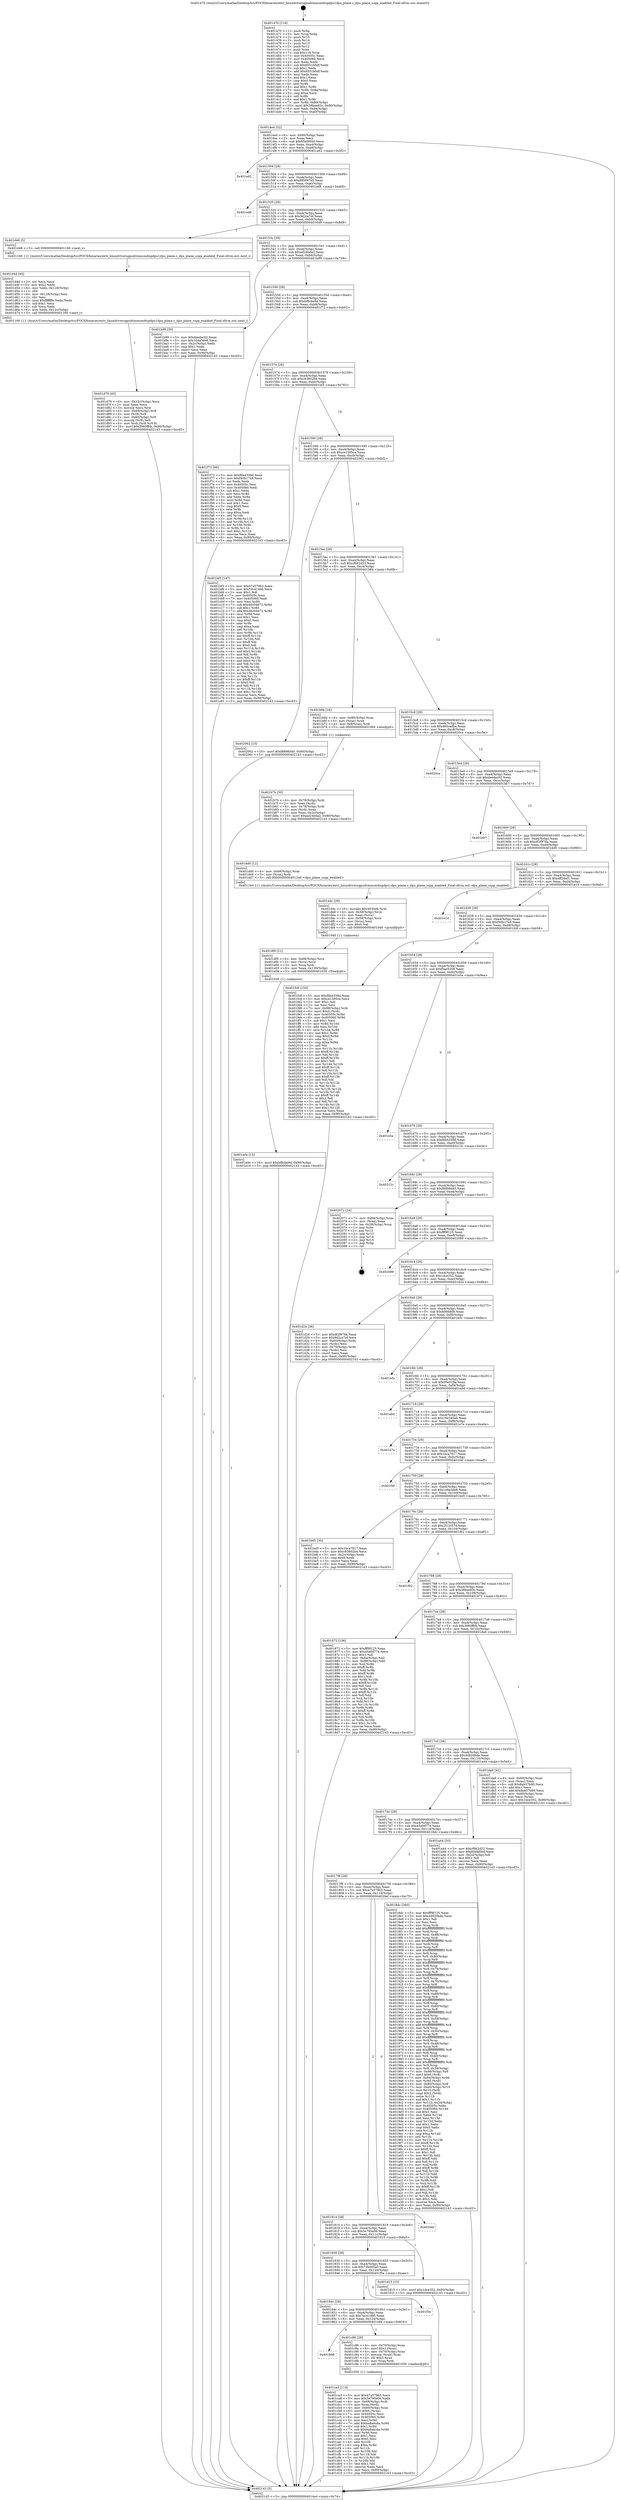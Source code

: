 digraph "0x401470" {
  label = "0x401470 (/mnt/c/Users/mathe/Desktop/tcc/POCII/binaries/extr_linuxdriversgpudrmmsmdispdpu1dpu_plane.c_dpu_plane_sspp_enabled_Final-ollvm.out::main(0))"
  labelloc = "t"
  node[shape=record]

  Entry [label="",width=0.3,height=0.3,shape=circle,fillcolor=black,style=filled]
  "0x4014e4" [label="{
     0x4014e4 [32]\l
     | [instrs]\l
     &nbsp;&nbsp;0x4014e4 \<+6\>: mov -0x90(%rbp),%eax\l
     &nbsp;&nbsp;0x4014ea \<+2\>: mov %eax,%ecx\l
     &nbsp;&nbsp;0x4014ec \<+6\>: sub $0x85efd00d,%ecx\l
     &nbsp;&nbsp;0x4014f2 \<+6\>: mov %eax,-0xa4(%rbp)\l
     &nbsp;&nbsp;0x4014f8 \<+6\>: mov %ecx,-0xa8(%rbp)\l
     &nbsp;&nbsp;0x4014fe \<+6\>: je 0000000000401a62 \<main+0x5f2\>\l
  }"]
  "0x401a62" [label="{
     0x401a62\l
  }", style=dashed]
  "0x401504" [label="{
     0x401504 [28]\l
     | [instrs]\l
     &nbsp;&nbsp;0x401504 \<+5\>: jmp 0000000000401509 \<main+0x99\>\l
     &nbsp;&nbsp;0x401509 \<+6\>: mov -0xa4(%rbp),%eax\l
     &nbsp;&nbsp;0x40150f \<+5\>: sub $0x895897e5,%eax\l
     &nbsp;&nbsp;0x401514 \<+6\>: mov %eax,-0xac(%rbp)\l
     &nbsp;&nbsp;0x40151a \<+6\>: je 0000000000401ed8 \<main+0xa68\>\l
  }"]
  Exit [label="",width=0.3,height=0.3,shape=circle,fillcolor=black,style=filled,peripheries=2]
  "0x401ed8" [label="{
     0x401ed8\l
  }", style=dashed]
  "0x401520" [label="{
     0x401520 [28]\l
     | [instrs]\l
     &nbsp;&nbsp;0x401520 \<+5\>: jmp 0000000000401525 \<main+0xb5\>\l
     &nbsp;&nbsp;0x401525 \<+6\>: mov -0xa4(%rbp),%eax\l
     &nbsp;&nbsp;0x40152b \<+5\>: sub $0x9d2ce7ef,%eax\l
     &nbsp;&nbsp;0x401530 \<+6\>: mov %eax,-0xb0(%rbp)\l
     &nbsp;&nbsp;0x401536 \<+6\>: je 0000000000401d48 \<main+0x8d8\>\l
  }"]
  "0x401e0e" [label="{
     0x401e0e [15]\l
     | [instrs]\l
     &nbsp;&nbsp;0x401e0e \<+10\>: movl $0xbf8cbe9d,-0x90(%rbp)\l
     &nbsp;&nbsp;0x401e18 \<+5\>: jmp 0000000000402143 \<main+0xcd3\>\l
  }"]
  "0x401d48" [label="{
     0x401d48 [5]\l
     | [instrs]\l
     &nbsp;&nbsp;0x401d48 \<+5\>: call 0000000000401160 \<next_i\>\l
     | [calls]\l
     &nbsp;&nbsp;0x401160 \{1\} (/mnt/c/Users/mathe/Desktop/tcc/POCII/binaries/extr_linuxdriversgpudrmmsmdispdpu1dpu_plane.c_dpu_plane_sspp_enabled_Final-ollvm.out::next_i)\l
  }"]
  "0x40153c" [label="{
     0x40153c [28]\l
     | [instrs]\l
     &nbsp;&nbsp;0x40153c \<+5\>: jmp 0000000000401541 \<main+0xd1\>\l
     &nbsp;&nbsp;0x401541 \<+6\>: mov -0xa4(%rbp),%eax\l
     &nbsp;&nbsp;0x401547 \<+5\>: sub $0xad24bda2,%eax\l
     &nbsp;&nbsp;0x40154c \<+6\>: mov %eax,-0xb4(%rbp)\l
     &nbsp;&nbsp;0x401552 \<+6\>: je 0000000000401b99 \<main+0x729\>\l
  }"]
  "0x401df9" [label="{
     0x401df9 [21]\l
     | [instrs]\l
     &nbsp;&nbsp;0x401df9 \<+4\>: mov -0x68(%rbp),%rcx\l
     &nbsp;&nbsp;0x401dfd \<+3\>: mov (%rcx),%rcx\l
     &nbsp;&nbsp;0x401e00 \<+3\>: mov %rcx,%rdi\l
     &nbsp;&nbsp;0x401e03 \<+6\>: mov %eax,-0x130(%rbp)\l
     &nbsp;&nbsp;0x401e09 \<+5\>: call 0000000000401030 \<free@plt\>\l
     | [calls]\l
     &nbsp;&nbsp;0x401030 \{1\} (unknown)\l
  }"]
  "0x401b99" [label="{
     0x401b99 [30]\l
     | [instrs]\l
     &nbsp;&nbsp;0x401b99 \<+5\>: mov $0xdeedac02,%eax\l
     &nbsp;&nbsp;0x401b9e \<+5\>: mov $0x1d4a3de8,%ecx\l
     &nbsp;&nbsp;0x401ba3 \<+3\>: mov -0x2c(%rbp),%edx\l
     &nbsp;&nbsp;0x401ba6 \<+3\>: cmp $0x1,%edx\l
     &nbsp;&nbsp;0x401ba9 \<+3\>: cmovl %ecx,%eax\l
     &nbsp;&nbsp;0x401bac \<+6\>: mov %eax,-0x90(%rbp)\l
     &nbsp;&nbsp;0x401bb2 \<+5\>: jmp 0000000000402143 \<main+0xcd3\>\l
  }"]
  "0x401558" [label="{
     0x401558 [28]\l
     | [instrs]\l
     &nbsp;&nbsp;0x401558 \<+5\>: jmp 000000000040155d \<main+0xed\>\l
     &nbsp;&nbsp;0x40155d \<+6\>: mov -0xa4(%rbp),%eax\l
     &nbsp;&nbsp;0x401563 \<+5\>: sub $0xbf8cbe9d,%eax\l
     &nbsp;&nbsp;0x401568 \<+6\>: mov %eax,-0xb8(%rbp)\l
     &nbsp;&nbsp;0x40156e \<+6\>: je 0000000000401f72 \<main+0xb02\>\l
  }"]
  "0x401ddc" [label="{
     0x401ddc [29]\l
     | [instrs]\l
     &nbsp;&nbsp;0x401ddc \<+10\>: movabs $0x4030d6,%rdi\l
     &nbsp;&nbsp;0x401de6 \<+4\>: mov -0x58(%rbp),%rcx\l
     &nbsp;&nbsp;0x401dea \<+2\>: mov %eax,(%rcx)\l
     &nbsp;&nbsp;0x401dec \<+4\>: mov -0x58(%rbp),%rcx\l
     &nbsp;&nbsp;0x401df0 \<+2\>: mov (%rcx),%esi\l
     &nbsp;&nbsp;0x401df2 \<+2\>: mov $0x0,%al\l
     &nbsp;&nbsp;0x401df4 \<+5\>: call 0000000000401040 \<printf@plt\>\l
     | [calls]\l
     &nbsp;&nbsp;0x401040 \{1\} (unknown)\l
  }"]
  "0x401f72" [label="{
     0x401f72 [86]\l
     | [instrs]\l
     &nbsp;&nbsp;0x401f72 \<+5\>: mov $0xf6b4339d,%eax\l
     &nbsp;&nbsp;0x401f77 \<+5\>: mov $0xf40b17a9,%ecx\l
     &nbsp;&nbsp;0x401f7c \<+2\>: xor %edx,%edx\l
     &nbsp;&nbsp;0x401f7e \<+7\>: mov 0x40505c,%esi\l
     &nbsp;&nbsp;0x401f85 \<+7\>: mov 0x405060,%edi\l
     &nbsp;&nbsp;0x401f8c \<+3\>: sub $0x1,%edx\l
     &nbsp;&nbsp;0x401f8f \<+3\>: mov %esi,%r8d\l
     &nbsp;&nbsp;0x401f92 \<+3\>: add %edx,%r8d\l
     &nbsp;&nbsp;0x401f95 \<+4\>: imul %r8d,%esi\l
     &nbsp;&nbsp;0x401f99 \<+3\>: and $0x1,%esi\l
     &nbsp;&nbsp;0x401f9c \<+3\>: cmp $0x0,%esi\l
     &nbsp;&nbsp;0x401f9f \<+4\>: sete %r9b\l
     &nbsp;&nbsp;0x401fa3 \<+3\>: cmp $0xa,%edi\l
     &nbsp;&nbsp;0x401fa6 \<+4\>: setl %r10b\l
     &nbsp;&nbsp;0x401faa \<+3\>: mov %r9b,%r11b\l
     &nbsp;&nbsp;0x401fad \<+3\>: and %r10b,%r11b\l
     &nbsp;&nbsp;0x401fb0 \<+3\>: xor %r10b,%r9b\l
     &nbsp;&nbsp;0x401fb3 \<+3\>: or %r9b,%r11b\l
     &nbsp;&nbsp;0x401fb6 \<+4\>: test $0x1,%r11b\l
     &nbsp;&nbsp;0x401fba \<+3\>: cmovne %ecx,%eax\l
     &nbsp;&nbsp;0x401fbd \<+6\>: mov %eax,-0x90(%rbp)\l
     &nbsp;&nbsp;0x401fc3 \<+5\>: jmp 0000000000402143 \<main+0xcd3\>\l
  }"]
  "0x401574" [label="{
     0x401574 [28]\l
     | [instrs]\l
     &nbsp;&nbsp;0x401574 \<+5\>: jmp 0000000000401579 \<main+0x109\>\l
     &nbsp;&nbsp;0x401579 \<+6\>: mov -0xa4(%rbp),%eax\l
     &nbsp;&nbsp;0x40157f \<+5\>: sub $0xc93802b4,%eax\l
     &nbsp;&nbsp;0x401584 \<+6\>: mov %eax,-0xbc(%rbp)\l
     &nbsp;&nbsp;0x40158a \<+6\>: je 0000000000401bf3 \<main+0x783\>\l
  }"]
  "0x401d79" [label="{
     0x401d79 [45]\l
     | [instrs]\l
     &nbsp;&nbsp;0x401d79 \<+6\>: mov -0x12c(%rbp),%ecx\l
     &nbsp;&nbsp;0x401d7f \<+3\>: imul %eax,%ecx\l
     &nbsp;&nbsp;0x401d82 \<+3\>: movslq %ecx,%rdi\l
     &nbsp;&nbsp;0x401d85 \<+4\>: mov -0x68(%rbp),%r8\l
     &nbsp;&nbsp;0x401d89 \<+3\>: mov (%r8),%r8\l
     &nbsp;&nbsp;0x401d8c \<+4\>: mov -0x60(%rbp),%r9\l
     &nbsp;&nbsp;0x401d90 \<+3\>: movslq (%r9),%r9\l
     &nbsp;&nbsp;0x401d93 \<+4\>: mov %rdi,(%r8,%r9,8)\l
     &nbsp;&nbsp;0x401d97 \<+10\>: movl $0x3960ffcb,-0x90(%rbp)\l
     &nbsp;&nbsp;0x401da1 \<+5\>: jmp 0000000000402143 \<main+0xcd3\>\l
  }"]
  "0x401bf3" [label="{
     0x401bf3 [147]\l
     | [instrs]\l
     &nbsp;&nbsp;0x401bf3 \<+5\>: mov $0x47a57963,%eax\l
     &nbsp;&nbsp;0x401bf8 \<+5\>: mov $0x7dc414b0,%ecx\l
     &nbsp;&nbsp;0x401bfd \<+2\>: mov $0x1,%dl\l
     &nbsp;&nbsp;0x401bff \<+7\>: mov 0x40505c,%esi\l
     &nbsp;&nbsp;0x401c06 \<+7\>: mov 0x405060,%edi\l
     &nbsp;&nbsp;0x401c0d \<+3\>: mov %esi,%r8d\l
     &nbsp;&nbsp;0x401c10 \<+7\>: sub $0x46c04672,%r8d\l
     &nbsp;&nbsp;0x401c17 \<+4\>: sub $0x1,%r8d\l
     &nbsp;&nbsp;0x401c1b \<+7\>: add $0x46c04672,%r8d\l
     &nbsp;&nbsp;0x401c22 \<+4\>: imul %r8d,%esi\l
     &nbsp;&nbsp;0x401c26 \<+3\>: and $0x1,%esi\l
     &nbsp;&nbsp;0x401c29 \<+3\>: cmp $0x0,%esi\l
     &nbsp;&nbsp;0x401c2c \<+4\>: sete %r9b\l
     &nbsp;&nbsp;0x401c30 \<+3\>: cmp $0xa,%edi\l
     &nbsp;&nbsp;0x401c33 \<+4\>: setl %r10b\l
     &nbsp;&nbsp;0x401c37 \<+3\>: mov %r9b,%r11b\l
     &nbsp;&nbsp;0x401c3a \<+4\>: xor $0xff,%r11b\l
     &nbsp;&nbsp;0x401c3e \<+3\>: mov %r10b,%bl\l
     &nbsp;&nbsp;0x401c41 \<+3\>: xor $0xff,%bl\l
     &nbsp;&nbsp;0x401c44 \<+3\>: xor $0x0,%dl\l
     &nbsp;&nbsp;0x401c47 \<+3\>: mov %r11b,%r14b\l
     &nbsp;&nbsp;0x401c4a \<+4\>: and $0x0,%r14b\l
     &nbsp;&nbsp;0x401c4e \<+3\>: and %dl,%r9b\l
     &nbsp;&nbsp;0x401c51 \<+3\>: mov %bl,%r15b\l
     &nbsp;&nbsp;0x401c54 \<+4\>: and $0x0,%r15b\l
     &nbsp;&nbsp;0x401c58 \<+3\>: and %dl,%r10b\l
     &nbsp;&nbsp;0x401c5b \<+3\>: or %r9b,%r14b\l
     &nbsp;&nbsp;0x401c5e \<+3\>: or %r10b,%r15b\l
     &nbsp;&nbsp;0x401c61 \<+3\>: xor %r15b,%r14b\l
     &nbsp;&nbsp;0x401c64 \<+3\>: or %bl,%r11b\l
     &nbsp;&nbsp;0x401c67 \<+4\>: xor $0xff,%r11b\l
     &nbsp;&nbsp;0x401c6b \<+3\>: or $0x0,%dl\l
     &nbsp;&nbsp;0x401c6e \<+3\>: and %dl,%r11b\l
     &nbsp;&nbsp;0x401c71 \<+3\>: or %r11b,%r14b\l
     &nbsp;&nbsp;0x401c74 \<+4\>: test $0x1,%r14b\l
     &nbsp;&nbsp;0x401c78 \<+3\>: cmovne %ecx,%eax\l
     &nbsp;&nbsp;0x401c7b \<+6\>: mov %eax,-0x90(%rbp)\l
     &nbsp;&nbsp;0x401c81 \<+5\>: jmp 0000000000402143 \<main+0xcd3\>\l
  }"]
  "0x401590" [label="{
     0x401590 [28]\l
     | [instrs]\l
     &nbsp;&nbsp;0x401590 \<+5\>: jmp 0000000000401595 \<main+0x125\>\l
     &nbsp;&nbsp;0x401595 \<+6\>: mov -0xa4(%rbp),%eax\l
     &nbsp;&nbsp;0x40159b \<+5\>: sub $0xce1595ce,%eax\l
     &nbsp;&nbsp;0x4015a0 \<+6\>: mov %eax,-0xc0(%rbp)\l
     &nbsp;&nbsp;0x4015a6 \<+6\>: je 0000000000402062 \<main+0xbf2\>\l
  }"]
  "0x401d4d" [label="{
     0x401d4d [44]\l
     | [instrs]\l
     &nbsp;&nbsp;0x401d4d \<+2\>: xor %ecx,%ecx\l
     &nbsp;&nbsp;0x401d4f \<+5\>: mov $0x2,%edx\l
     &nbsp;&nbsp;0x401d54 \<+6\>: mov %edx,-0x128(%rbp)\l
     &nbsp;&nbsp;0x401d5a \<+1\>: cltd\l
     &nbsp;&nbsp;0x401d5b \<+6\>: mov -0x128(%rbp),%esi\l
     &nbsp;&nbsp;0x401d61 \<+2\>: idiv %esi\l
     &nbsp;&nbsp;0x401d63 \<+6\>: imul $0xfffffffe,%edx,%edx\l
     &nbsp;&nbsp;0x401d69 \<+3\>: sub $0x1,%ecx\l
     &nbsp;&nbsp;0x401d6c \<+2\>: sub %ecx,%edx\l
     &nbsp;&nbsp;0x401d6e \<+6\>: mov %edx,-0x12c(%rbp)\l
     &nbsp;&nbsp;0x401d74 \<+5\>: call 0000000000401160 \<next_i\>\l
     | [calls]\l
     &nbsp;&nbsp;0x401160 \{1\} (/mnt/c/Users/mathe/Desktop/tcc/POCII/binaries/extr_linuxdriversgpudrmmsmdispdpu1dpu_plane.c_dpu_plane_sspp_enabled_Final-ollvm.out::next_i)\l
  }"]
  "0x402062" [label="{
     0x402062 [15]\l
     | [instrs]\l
     &nbsp;&nbsp;0x402062 \<+10\>: movl $0xf8898d40,-0x90(%rbp)\l
     &nbsp;&nbsp;0x40206c \<+5\>: jmp 0000000000402143 \<main+0xcd3\>\l
  }"]
  "0x4015ac" [label="{
     0x4015ac [28]\l
     | [instrs]\l
     &nbsp;&nbsp;0x4015ac \<+5\>: jmp 00000000004015b1 \<main+0x141\>\l
     &nbsp;&nbsp;0x4015b1 \<+6\>: mov -0xa4(%rbp),%eax\l
     &nbsp;&nbsp;0x4015b7 \<+5\>: sub $0xcf662d22,%eax\l
     &nbsp;&nbsp;0x4015bc \<+6\>: mov %eax,-0xc4(%rbp)\l
     &nbsp;&nbsp;0x4015c2 \<+6\>: je 0000000000401b6b \<main+0x6fb\>\l
  }"]
  "0x401ca3" [label="{
     0x401ca3 [114]\l
     | [instrs]\l
     &nbsp;&nbsp;0x401ca3 \<+5\>: mov $0x47a57963,%ecx\l
     &nbsp;&nbsp;0x401ca8 \<+5\>: mov $0x5e795e06,%edx\l
     &nbsp;&nbsp;0x401cad \<+4\>: mov -0x68(%rbp),%rdi\l
     &nbsp;&nbsp;0x401cb1 \<+3\>: mov %rax,(%rdi)\l
     &nbsp;&nbsp;0x401cb4 \<+4\>: mov -0x60(%rbp),%rax\l
     &nbsp;&nbsp;0x401cb8 \<+6\>: movl $0x0,(%rax)\l
     &nbsp;&nbsp;0x401cbe \<+7\>: mov 0x40505c,%esi\l
     &nbsp;&nbsp;0x401cc5 \<+8\>: mov 0x405060,%r8d\l
     &nbsp;&nbsp;0x401ccd \<+3\>: mov %esi,%r9d\l
     &nbsp;&nbsp;0x401cd0 \<+7\>: add $0xba8a6cda,%r9d\l
     &nbsp;&nbsp;0x401cd7 \<+4\>: sub $0x1,%r9d\l
     &nbsp;&nbsp;0x401cdb \<+7\>: sub $0xba8a6cda,%r9d\l
     &nbsp;&nbsp;0x401ce2 \<+4\>: imul %r9d,%esi\l
     &nbsp;&nbsp;0x401ce6 \<+3\>: and $0x1,%esi\l
     &nbsp;&nbsp;0x401ce9 \<+3\>: cmp $0x0,%esi\l
     &nbsp;&nbsp;0x401cec \<+4\>: sete %r10b\l
     &nbsp;&nbsp;0x401cf0 \<+4\>: cmp $0xa,%r8d\l
     &nbsp;&nbsp;0x401cf4 \<+4\>: setl %r11b\l
     &nbsp;&nbsp;0x401cf8 \<+3\>: mov %r10b,%bl\l
     &nbsp;&nbsp;0x401cfb \<+3\>: and %r11b,%bl\l
     &nbsp;&nbsp;0x401cfe \<+3\>: xor %r11b,%r10b\l
     &nbsp;&nbsp;0x401d01 \<+3\>: or %r10b,%bl\l
     &nbsp;&nbsp;0x401d04 \<+3\>: test $0x1,%bl\l
     &nbsp;&nbsp;0x401d07 \<+3\>: cmovne %edx,%ecx\l
     &nbsp;&nbsp;0x401d0a \<+6\>: mov %ecx,-0x90(%rbp)\l
     &nbsp;&nbsp;0x401d10 \<+5\>: jmp 0000000000402143 \<main+0xcd3\>\l
  }"]
  "0x401b6b" [label="{
     0x401b6b [16]\l
     | [instrs]\l
     &nbsp;&nbsp;0x401b6b \<+4\>: mov -0x80(%rbp),%rax\l
     &nbsp;&nbsp;0x401b6f \<+3\>: mov (%rax),%rax\l
     &nbsp;&nbsp;0x401b72 \<+4\>: mov 0x8(%rax),%rdi\l
     &nbsp;&nbsp;0x401b76 \<+5\>: call 0000000000401060 \<atoi@plt\>\l
     | [calls]\l
     &nbsp;&nbsp;0x401060 \{1\} (unknown)\l
  }"]
  "0x4015c8" [label="{
     0x4015c8 [28]\l
     | [instrs]\l
     &nbsp;&nbsp;0x4015c8 \<+5\>: jmp 00000000004015cd \<main+0x15d\>\l
     &nbsp;&nbsp;0x4015cd \<+6\>: mov -0xa4(%rbp),%eax\l
     &nbsp;&nbsp;0x4015d3 \<+5\>: sub $0xd60cadbe,%eax\l
     &nbsp;&nbsp;0x4015d8 \<+6\>: mov %eax,-0xc8(%rbp)\l
     &nbsp;&nbsp;0x4015de \<+6\>: je 00000000004020ce \<main+0xc5e\>\l
  }"]
  "0x401868" [label="{
     0x401868\l
  }", style=dashed]
  "0x4020ce" [label="{
     0x4020ce\l
  }", style=dashed]
  "0x4015e4" [label="{
     0x4015e4 [28]\l
     | [instrs]\l
     &nbsp;&nbsp;0x4015e4 \<+5\>: jmp 00000000004015e9 \<main+0x179\>\l
     &nbsp;&nbsp;0x4015e9 \<+6\>: mov -0xa4(%rbp),%eax\l
     &nbsp;&nbsp;0x4015ef \<+5\>: sub $0xdeedac02,%eax\l
     &nbsp;&nbsp;0x4015f4 \<+6\>: mov %eax,-0xcc(%rbp)\l
     &nbsp;&nbsp;0x4015fa \<+6\>: je 0000000000401bb7 \<main+0x747\>\l
  }"]
  "0x401c86" [label="{
     0x401c86 [29]\l
     | [instrs]\l
     &nbsp;&nbsp;0x401c86 \<+4\>: mov -0x70(%rbp),%rax\l
     &nbsp;&nbsp;0x401c8a \<+6\>: movl $0x1,(%rax)\l
     &nbsp;&nbsp;0x401c90 \<+4\>: mov -0x70(%rbp),%rax\l
     &nbsp;&nbsp;0x401c94 \<+3\>: movslq (%rax),%rax\l
     &nbsp;&nbsp;0x401c97 \<+4\>: shl $0x3,%rax\l
     &nbsp;&nbsp;0x401c9b \<+3\>: mov %rax,%rdi\l
     &nbsp;&nbsp;0x401c9e \<+5\>: call 0000000000401050 \<malloc@plt\>\l
     | [calls]\l
     &nbsp;&nbsp;0x401050 \{1\} (unknown)\l
  }"]
  "0x401bb7" [label="{
     0x401bb7\l
  }", style=dashed]
  "0x401600" [label="{
     0x401600 [28]\l
     | [instrs]\l
     &nbsp;&nbsp;0x401600 \<+5\>: jmp 0000000000401605 \<main+0x195\>\l
     &nbsp;&nbsp;0x401605 \<+6\>: mov -0xa4(%rbp),%eax\l
     &nbsp;&nbsp;0x40160b \<+5\>: sub $0xdf2f978a,%eax\l
     &nbsp;&nbsp;0x401610 \<+6\>: mov %eax,-0xd0(%rbp)\l
     &nbsp;&nbsp;0x401616 \<+6\>: je 0000000000401dd0 \<main+0x960\>\l
  }"]
  "0x40184c" [label="{
     0x40184c [28]\l
     | [instrs]\l
     &nbsp;&nbsp;0x40184c \<+5\>: jmp 0000000000401851 \<main+0x3e1\>\l
     &nbsp;&nbsp;0x401851 \<+6\>: mov -0xa4(%rbp),%eax\l
     &nbsp;&nbsp;0x401857 \<+5\>: sub $0x7dc414b0,%eax\l
     &nbsp;&nbsp;0x40185c \<+6\>: mov %eax,-0x124(%rbp)\l
     &nbsp;&nbsp;0x401862 \<+6\>: je 0000000000401c86 \<main+0x816\>\l
  }"]
  "0x401dd0" [label="{
     0x401dd0 [12]\l
     | [instrs]\l
     &nbsp;&nbsp;0x401dd0 \<+4\>: mov -0x68(%rbp),%rax\l
     &nbsp;&nbsp;0x401dd4 \<+3\>: mov (%rax),%rdi\l
     &nbsp;&nbsp;0x401dd7 \<+5\>: call 0000000000401240 \<dpu_plane_sspp_enabled\>\l
     | [calls]\l
     &nbsp;&nbsp;0x401240 \{1\} (/mnt/c/Users/mathe/Desktop/tcc/POCII/binaries/extr_linuxdriversgpudrmmsmdispdpu1dpu_plane.c_dpu_plane_sspp_enabled_Final-ollvm.out::dpu_plane_sspp_enabled)\l
  }"]
  "0x40161c" [label="{
     0x40161c [28]\l
     | [instrs]\l
     &nbsp;&nbsp;0x40161c \<+5\>: jmp 0000000000401621 \<main+0x1b1\>\l
     &nbsp;&nbsp;0x401621 \<+6\>: mov -0xa4(%rbp),%eax\l
     &nbsp;&nbsp;0x401627 \<+5\>: sub $0xdff2def1,%eax\l
     &nbsp;&nbsp;0x40162c \<+6\>: mov %eax,-0xd4(%rbp)\l
     &nbsp;&nbsp;0x401632 \<+6\>: je 0000000000401e1d \<main+0x9ad\>\l
  }"]
  "0x401f5e" [label="{
     0x401f5e\l
  }", style=dashed]
  "0x401e1d" [label="{
     0x401e1d\l
  }", style=dashed]
  "0x401638" [label="{
     0x401638 [28]\l
     | [instrs]\l
     &nbsp;&nbsp;0x401638 \<+5\>: jmp 000000000040163d \<main+0x1cd\>\l
     &nbsp;&nbsp;0x40163d \<+6\>: mov -0xa4(%rbp),%eax\l
     &nbsp;&nbsp;0x401643 \<+5\>: sub $0xf40b17a9,%eax\l
     &nbsp;&nbsp;0x401648 \<+6\>: mov %eax,-0xd8(%rbp)\l
     &nbsp;&nbsp;0x40164e \<+6\>: je 0000000000401fc8 \<main+0xb58\>\l
  }"]
  "0x401830" [label="{
     0x401830 [28]\l
     | [instrs]\l
     &nbsp;&nbsp;0x401830 \<+5\>: jmp 0000000000401835 \<main+0x3c5\>\l
     &nbsp;&nbsp;0x401835 \<+6\>: mov -0xa4(%rbp),%eax\l
     &nbsp;&nbsp;0x40183b \<+5\>: sub $0x73b005a0,%eax\l
     &nbsp;&nbsp;0x401840 \<+6\>: mov %eax,-0x120(%rbp)\l
     &nbsp;&nbsp;0x401846 \<+6\>: je 0000000000401f5e \<main+0xaee\>\l
  }"]
  "0x401fc8" [label="{
     0x401fc8 [154]\l
     | [instrs]\l
     &nbsp;&nbsp;0x401fc8 \<+5\>: mov $0xf6b4339d,%eax\l
     &nbsp;&nbsp;0x401fcd \<+5\>: mov $0xce1595ce,%ecx\l
     &nbsp;&nbsp;0x401fd2 \<+2\>: mov $0x1,%dl\l
     &nbsp;&nbsp;0x401fd4 \<+2\>: xor %esi,%esi\l
     &nbsp;&nbsp;0x401fd6 \<+7\>: mov -0x88(%rbp),%rdi\l
     &nbsp;&nbsp;0x401fdd \<+6\>: movl $0x0,(%rdi)\l
     &nbsp;&nbsp;0x401fe3 \<+8\>: mov 0x40505c,%r8d\l
     &nbsp;&nbsp;0x401feb \<+8\>: mov 0x405060,%r9d\l
     &nbsp;&nbsp;0x401ff3 \<+3\>: sub $0x1,%esi\l
     &nbsp;&nbsp;0x401ff6 \<+3\>: mov %r8d,%r10d\l
     &nbsp;&nbsp;0x401ff9 \<+3\>: add %esi,%r10d\l
     &nbsp;&nbsp;0x401ffc \<+4\>: imul %r10d,%r8d\l
     &nbsp;&nbsp;0x402000 \<+4\>: and $0x1,%r8d\l
     &nbsp;&nbsp;0x402004 \<+4\>: cmp $0x0,%r8d\l
     &nbsp;&nbsp;0x402008 \<+4\>: sete %r11b\l
     &nbsp;&nbsp;0x40200c \<+4\>: cmp $0xa,%r9d\l
     &nbsp;&nbsp;0x402010 \<+3\>: setl %bl\l
     &nbsp;&nbsp;0x402013 \<+3\>: mov %r11b,%r14b\l
     &nbsp;&nbsp;0x402016 \<+4\>: xor $0xff,%r14b\l
     &nbsp;&nbsp;0x40201a \<+3\>: mov %bl,%r15b\l
     &nbsp;&nbsp;0x40201d \<+4\>: xor $0xff,%r15b\l
     &nbsp;&nbsp;0x402021 \<+3\>: xor $0x1,%dl\l
     &nbsp;&nbsp;0x402024 \<+3\>: mov %r14b,%r12b\l
     &nbsp;&nbsp;0x402027 \<+4\>: and $0xff,%r12b\l
     &nbsp;&nbsp;0x40202b \<+3\>: and %dl,%r11b\l
     &nbsp;&nbsp;0x40202e \<+3\>: mov %r15b,%r13b\l
     &nbsp;&nbsp;0x402031 \<+4\>: and $0xff,%r13b\l
     &nbsp;&nbsp;0x402035 \<+2\>: and %dl,%bl\l
     &nbsp;&nbsp;0x402037 \<+3\>: or %r11b,%r12b\l
     &nbsp;&nbsp;0x40203a \<+3\>: or %bl,%r13b\l
     &nbsp;&nbsp;0x40203d \<+3\>: xor %r13b,%r12b\l
     &nbsp;&nbsp;0x402040 \<+3\>: or %r15b,%r14b\l
     &nbsp;&nbsp;0x402043 \<+4\>: xor $0xff,%r14b\l
     &nbsp;&nbsp;0x402047 \<+3\>: or $0x1,%dl\l
     &nbsp;&nbsp;0x40204a \<+3\>: and %dl,%r14b\l
     &nbsp;&nbsp;0x40204d \<+3\>: or %r14b,%r12b\l
     &nbsp;&nbsp;0x402050 \<+4\>: test $0x1,%r12b\l
     &nbsp;&nbsp;0x402054 \<+3\>: cmovne %ecx,%eax\l
     &nbsp;&nbsp;0x402057 \<+6\>: mov %eax,-0x90(%rbp)\l
     &nbsp;&nbsp;0x40205d \<+5\>: jmp 0000000000402143 \<main+0xcd3\>\l
  }"]
  "0x401654" [label="{
     0x401654 [28]\l
     | [instrs]\l
     &nbsp;&nbsp;0x401654 \<+5\>: jmp 0000000000401659 \<main+0x1e9\>\l
     &nbsp;&nbsp;0x401659 \<+6\>: mov -0xa4(%rbp),%eax\l
     &nbsp;&nbsp;0x40165f \<+5\>: sub $0xf5ae5206,%eax\l
     &nbsp;&nbsp;0x401664 \<+6\>: mov %eax,-0xdc(%rbp)\l
     &nbsp;&nbsp;0x40166a \<+6\>: je 0000000000401e5a \<main+0x9ea\>\l
  }"]
  "0x401d15" [label="{
     0x401d15 [15]\l
     | [instrs]\l
     &nbsp;&nbsp;0x401d15 \<+10\>: movl $0x1dce352,-0x90(%rbp)\l
     &nbsp;&nbsp;0x401d1f \<+5\>: jmp 0000000000402143 \<main+0xcd3\>\l
  }"]
  "0x401e5a" [label="{
     0x401e5a\l
  }", style=dashed]
  "0x401670" [label="{
     0x401670 [28]\l
     | [instrs]\l
     &nbsp;&nbsp;0x401670 \<+5\>: jmp 0000000000401675 \<main+0x205\>\l
     &nbsp;&nbsp;0x401675 \<+6\>: mov -0xa4(%rbp),%eax\l
     &nbsp;&nbsp;0x40167b \<+5\>: sub $0xf6b4339d,%eax\l
     &nbsp;&nbsp;0x401680 \<+6\>: mov %eax,-0xe0(%rbp)\l
     &nbsp;&nbsp;0x401686 \<+6\>: je 000000000040212c \<main+0xcbc\>\l
  }"]
  "0x401814" [label="{
     0x401814 [28]\l
     | [instrs]\l
     &nbsp;&nbsp;0x401814 \<+5\>: jmp 0000000000401819 \<main+0x3a9\>\l
     &nbsp;&nbsp;0x401819 \<+6\>: mov -0xa4(%rbp),%eax\l
     &nbsp;&nbsp;0x40181f \<+5\>: sub $0x5e795e06,%eax\l
     &nbsp;&nbsp;0x401824 \<+6\>: mov %eax,-0x11c(%rbp)\l
     &nbsp;&nbsp;0x40182a \<+6\>: je 0000000000401d15 \<main+0x8a5\>\l
  }"]
  "0x40212c" [label="{
     0x40212c\l
  }", style=dashed]
  "0x40168c" [label="{
     0x40168c [28]\l
     | [instrs]\l
     &nbsp;&nbsp;0x40168c \<+5\>: jmp 0000000000401691 \<main+0x221\>\l
     &nbsp;&nbsp;0x401691 \<+6\>: mov -0xa4(%rbp),%eax\l
     &nbsp;&nbsp;0x401697 \<+5\>: sub $0xf8898d40,%eax\l
     &nbsp;&nbsp;0x40169c \<+6\>: mov %eax,-0xe4(%rbp)\l
     &nbsp;&nbsp;0x4016a2 \<+6\>: je 0000000000402071 \<main+0xc01\>\l
  }"]
  "0x4020ef" [label="{
     0x4020ef\l
  }", style=dashed]
  "0x402071" [label="{
     0x402071 [24]\l
     | [instrs]\l
     &nbsp;&nbsp;0x402071 \<+7\>: mov -0x88(%rbp),%rax\l
     &nbsp;&nbsp;0x402078 \<+2\>: mov (%rax),%eax\l
     &nbsp;&nbsp;0x40207a \<+4\>: lea -0x28(%rbp),%rsp\l
     &nbsp;&nbsp;0x40207e \<+1\>: pop %rbx\l
     &nbsp;&nbsp;0x40207f \<+2\>: pop %r12\l
     &nbsp;&nbsp;0x402081 \<+2\>: pop %r13\l
     &nbsp;&nbsp;0x402083 \<+2\>: pop %r14\l
     &nbsp;&nbsp;0x402085 \<+2\>: pop %r15\l
     &nbsp;&nbsp;0x402087 \<+1\>: pop %rbp\l
     &nbsp;&nbsp;0x402088 \<+1\>: ret\l
  }"]
  "0x4016a8" [label="{
     0x4016a8 [28]\l
     | [instrs]\l
     &nbsp;&nbsp;0x4016a8 \<+5\>: jmp 00000000004016ad \<main+0x23d\>\l
     &nbsp;&nbsp;0x4016ad \<+6\>: mov -0xa4(%rbp),%eax\l
     &nbsp;&nbsp;0x4016b3 \<+5\>: sub $0xfff9f125,%eax\l
     &nbsp;&nbsp;0x4016b8 \<+6\>: mov %eax,-0xe8(%rbp)\l
     &nbsp;&nbsp;0x4016be \<+6\>: je 0000000000402089 \<main+0xc19\>\l
  }"]
  "0x401b7b" [label="{
     0x401b7b [30]\l
     | [instrs]\l
     &nbsp;&nbsp;0x401b7b \<+4\>: mov -0x78(%rbp),%rdi\l
     &nbsp;&nbsp;0x401b7f \<+2\>: mov %eax,(%rdi)\l
     &nbsp;&nbsp;0x401b81 \<+4\>: mov -0x78(%rbp),%rdi\l
     &nbsp;&nbsp;0x401b85 \<+2\>: mov (%rdi),%eax\l
     &nbsp;&nbsp;0x401b87 \<+3\>: mov %eax,-0x2c(%rbp)\l
     &nbsp;&nbsp;0x401b8a \<+10\>: movl $0xad24bda2,-0x90(%rbp)\l
     &nbsp;&nbsp;0x401b94 \<+5\>: jmp 0000000000402143 \<main+0xcd3\>\l
  }"]
  "0x402089" [label="{
     0x402089\l
  }", style=dashed]
  "0x4016c4" [label="{
     0x4016c4 [28]\l
     | [instrs]\l
     &nbsp;&nbsp;0x4016c4 \<+5\>: jmp 00000000004016c9 \<main+0x259\>\l
     &nbsp;&nbsp;0x4016c9 \<+6\>: mov -0xa4(%rbp),%eax\l
     &nbsp;&nbsp;0x4016cf \<+5\>: sub $0x1dce352,%eax\l
     &nbsp;&nbsp;0x4016d4 \<+6\>: mov %eax,-0xec(%rbp)\l
     &nbsp;&nbsp;0x4016da \<+6\>: je 0000000000401d24 \<main+0x8b4\>\l
  }"]
  "0x4017f8" [label="{
     0x4017f8 [28]\l
     | [instrs]\l
     &nbsp;&nbsp;0x4017f8 \<+5\>: jmp 00000000004017fd \<main+0x38d\>\l
     &nbsp;&nbsp;0x4017fd \<+6\>: mov -0xa4(%rbp),%eax\l
     &nbsp;&nbsp;0x401803 \<+5\>: sub $0x47a57963,%eax\l
     &nbsp;&nbsp;0x401808 \<+6\>: mov %eax,-0x118(%rbp)\l
     &nbsp;&nbsp;0x40180e \<+6\>: je 00000000004020ef \<main+0xc7f\>\l
  }"]
  "0x401d24" [label="{
     0x401d24 [36]\l
     | [instrs]\l
     &nbsp;&nbsp;0x401d24 \<+5\>: mov $0xdf2f978a,%eax\l
     &nbsp;&nbsp;0x401d29 \<+5\>: mov $0x9d2ce7ef,%ecx\l
     &nbsp;&nbsp;0x401d2e \<+4\>: mov -0x60(%rbp),%rdx\l
     &nbsp;&nbsp;0x401d32 \<+2\>: mov (%rdx),%esi\l
     &nbsp;&nbsp;0x401d34 \<+4\>: mov -0x70(%rbp),%rdx\l
     &nbsp;&nbsp;0x401d38 \<+2\>: cmp (%rdx),%esi\l
     &nbsp;&nbsp;0x401d3a \<+3\>: cmovl %ecx,%eax\l
     &nbsp;&nbsp;0x401d3d \<+6\>: mov %eax,-0x90(%rbp)\l
     &nbsp;&nbsp;0x401d43 \<+5\>: jmp 0000000000402143 \<main+0xcd3\>\l
  }"]
  "0x4016e0" [label="{
     0x4016e0 [28]\l
     | [instrs]\l
     &nbsp;&nbsp;0x4016e0 \<+5\>: jmp 00000000004016e5 \<main+0x275\>\l
     &nbsp;&nbsp;0x4016e5 \<+6\>: mov -0xa4(%rbp),%eax\l
     &nbsp;&nbsp;0x4016eb \<+5\>: sub $0x6066dd9,%eax\l
     &nbsp;&nbsp;0x4016f0 \<+6\>: mov %eax,-0xf0(%rbp)\l
     &nbsp;&nbsp;0x4016f6 \<+6\>: je 0000000000401b5c \<main+0x6ec\>\l
  }"]
  "0x4018dc" [label="{
     0x4018dc [360]\l
     | [instrs]\l
     &nbsp;&nbsp;0x4018dc \<+5\>: mov $0xfff9f125,%eax\l
     &nbsp;&nbsp;0x4018e1 \<+5\>: mov $0x44820bde,%ecx\l
     &nbsp;&nbsp;0x4018e6 \<+2\>: mov $0x1,%dl\l
     &nbsp;&nbsp;0x4018e8 \<+2\>: xor %esi,%esi\l
     &nbsp;&nbsp;0x4018ea \<+3\>: mov %rsp,%rdi\l
     &nbsp;&nbsp;0x4018ed \<+4\>: add $0xfffffffffffffff0,%rdi\l
     &nbsp;&nbsp;0x4018f1 \<+3\>: mov %rdi,%rsp\l
     &nbsp;&nbsp;0x4018f4 \<+7\>: mov %rdi,-0x88(%rbp)\l
     &nbsp;&nbsp;0x4018fb \<+3\>: mov %rsp,%rdi\l
     &nbsp;&nbsp;0x4018fe \<+4\>: add $0xfffffffffffffff0,%rdi\l
     &nbsp;&nbsp;0x401902 \<+3\>: mov %rdi,%rsp\l
     &nbsp;&nbsp;0x401905 \<+3\>: mov %rsp,%r8\l
     &nbsp;&nbsp;0x401908 \<+4\>: add $0xfffffffffffffff0,%r8\l
     &nbsp;&nbsp;0x40190c \<+3\>: mov %r8,%rsp\l
     &nbsp;&nbsp;0x40190f \<+4\>: mov %r8,-0x80(%rbp)\l
     &nbsp;&nbsp;0x401913 \<+3\>: mov %rsp,%r8\l
     &nbsp;&nbsp;0x401916 \<+4\>: add $0xfffffffffffffff0,%r8\l
     &nbsp;&nbsp;0x40191a \<+3\>: mov %r8,%rsp\l
     &nbsp;&nbsp;0x40191d \<+4\>: mov %r8,-0x78(%rbp)\l
     &nbsp;&nbsp;0x401921 \<+3\>: mov %rsp,%r8\l
     &nbsp;&nbsp;0x401924 \<+4\>: add $0xfffffffffffffff0,%r8\l
     &nbsp;&nbsp;0x401928 \<+3\>: mov %r8,%rsp\l
     &nbsp;&nbsp;0x40192b \<+4\>: mov %r8,-0x70(%rbp)\l
     &nbsp;&nbsp;0x40192f \<+3\>: mov %rsp,%r8\l
     &nbsp;&nbsp;0x401932 \<+4\>: add $0xfffffffffffffff0,%r8\l
     &nbsp;&nbsp;0x401936 \<+3\>: mov %r8,%rsp\l
     &nbsp;&nbsp;0x401939 \<+4\>: mov %r8,-0x68(%rbp)\l
     &nbsp;&nbsp;0x40193d \<+3\>: mov %rsp,%r8\l
     &nbsp;&nbsp;0x401940 \<+4\>: add $0xfffffffffffffff0,%r8\l
     &nbsp;&nbsp;0x401944 \<+3\>: mov %r8,%rsp\l
     &nbsp;&nbsp;0x401947 \<+4\>: mov %r8,-0x60(%rbp)\l
     &nbsp;&nbsp;0x40194b \<+3\>: mov %rsp,%r8\l
     &nbsp;&nbsp;0x40194e \<+4\>: add $0xfffffffffffffff0,%r8\l
     &nbsp;&nbsp;0x401952 \<+3\>: mov %r8,%rsp\l
     &nbsp;&nbsp;0x401955 \<+4\>: mov %r8,-0x58(%rbp)\l
     &nbsp;&nbsp;0x401959 \<+3\>: mov %rsp,%r8\l
     &nbsp;&nbsp;0x40195c \<+4\>: add $0xfffffffffffffff0,%r8\l
     &nbsp;&nbsp;0x401960 \<+3\>: mov %r8,%rsp\l
     &nbsp;&nbsp;0x401963 \<+4\>: mov %r8,-0x50(%rbp)\l
     &nbsp;&nbsp;0x401967 \<+3\>: mov %rsp,%r8\l
     &nbsp;&nbsp;0x40196a \<+4\>: add $0xfffffffffffffff0,%r8\l
     &nbsp;&nbsp;0x40196e \<+3\>: mov %r8,%rsp\l
     &nbsp;&nbsp;0x401971 \<+4\>: mov %r8,-0x48(%rbp)\l
     &nbsp;&nbsp;0x401975 \<+3\>: mov %rsp,%r8\l
     &nbsp;&nbsp;0x401978 \<+4\>: add $0xfffffffffffffff0,%r8\l
     &nbsp;&nbsp;0x40197c \<+3\>: mov %r8,%rsp\l
     &nbsp;&nbsp;0x40197f \<+4\>: mov %r8,-0x40(%rbp)\l
     &nbsp;&nbsp;0x401983 \<+3\>: mov %rsp,%r8\l
     &nbsp;&nbsp;0x401986 \<+4\>: add $0xfffffffffffffff0,%r8\l
     &nbsp;&nbsp;0x40198a \<+3\>: mov %r8,%rsp\l
     &nbsp;&nbsp;0x40198d \<+4\>: mov %r8,-0x38(%rbp)\l
     &nbsp;&nbsp;0x401991 \<+7\>: mov -0x88(%rbp),%r8\l
     &nbsp;&nbsp;0x401998 \<+7\>: movl $0x0,(%r8)\l
     &nbsp;&nbsp;0x40199f \<+7\>: mov -0x94(%rbp),%r9d\l
     &nbsp;&nbsp;0x4019a6 \<+3\>: mov %r9d,(%rdi)\l
     &nbsp;&nbsp;0x4019a9 \<+4\>: mov -0x80(%rbp),%r8\l
     &nbsp;&nbsp;0x4019ad \<+7\>: mov -0xa0(%rbp),%r10\l
     &nbsp;&nbsp;0x4019b4 \<+3\>: mov %r10,(%r8)\l
     &nbsp;&nbsp;0x4019b7 \<+3\>: cmpl $0x2,(%rdi)\l
     &nbsp;&nbsp;0x4019ba \<+4\>: setne %r11b\l
     &nbsp;&nbsp;0x4019be \<+4\>: and $0x1,%r11b\l
     &nbsp;&nbsp;0x4019c2 \<+4\>: mov %r11b,-0x2d(%rbp)\l
     &nbsp;&nbsp;0x4019c6 \<+7\>: mov 0x40505c,%ebx\l
     &nbsp;&nbsp;0x4019cd \<+8\>: mov 0x405060,%r14d\l
     &nbsp;&nbsp;0x4019d5 \<+3\>: sub $0x1,%esi\l
     &nbsp;&nbsp;0x4019d8 \<+3\>: mov %ebx,%r15d\l
     &nbsp;&nbsp;0x4019db \<+3\>: add %esi,%r15d\l
     &nbsp;&nbsp;0x4019de \<+4\>: imul %r15d,%ebx\l
     &nbsp;&nbsp;0x4019e2 \<+3\>: and $0x1,%ebx\l
     &nbsp;&nbsp;0x4019e5 \<+3\>: cmp $0x0,%ebx\l
     &nbsp;&nbsp;0x4019e8 \<+4\>: sete %r11b\l
     &nbsp;&nbsp;0x4019ec \<+4\>: cmp $0xa,%r14d\l
     &nbsp;&nbsp;0x4019f0 \<+4\>: setl %r12b\l
     &nbsp;&nbsp;0x4019f4 \<+3\>: mov %r11b,%r13b\l
     &nbsp;&nbsp;0x4019f7 \<+4\>: xor $0xff,%r13b\l
     &nbsp;&nbsp;0x4019fb \<+3\>: mov %r12b,%sil\l
     &nbsp;&nbsp;0x4019fe \<+4\>: xor $0xff,%sil\l
     &nbsp;&nbsp;0x401a02 \<+3\>: xor $0x1,%dl\l
     &nbsp;&nbsp;0x401a05 \<+3\>: mov %r13b,%dil\l
     &nbsp;&nbsp;0x401a08 \<+4\>: and $0xff,%dil\l
     &nbsp;&nbsp;0x401a0c \<+3\>: and %dl,%r11b\l
     &nbsp;&nbsp;0x401a0f \<+3\>: mov %sil,%r8b\l
     &nbsp;&nbsp;0x401a12 \<+4\>: and $0xff,%r8b\l
     &nbsp;&nbsp;0x401a16 \<+3\>: and %dl,%r12b\l
     &nbsp;&nbsp;0x401a19 \<+3\>: or %r11b,%dil\l
     &nbsp;&nbsp;0x401a1c \<+3\>: or %r12b,%r8b\l
     &nbsp;&nbsp;0x401a1f \<+3\>: xor %r8b,%dil\l
     &nbsp;&nbsp;0x401a22 \<+3\>: or %sil,%r13b\l
     &nbsp;&nbsp;0x401a25 \<+4\>: xor $0xff,%r13b\l
     &nbsp;&nbsp;0x401a29 \<+3\>: or $0x1,%dl\l
     &nbsp;&nbsp;0x401a2c \<+3\>: and %dl,%r13b\l
     &nbsp;&nbsp;0x401a2f \<+3\>: or %r13b,%dil\l
     &nbsp;&nbsp;0x401a32 \<+4\>: test $0x1,%dil\l
     &nbsp;&nbsp;0x401a36 \<+3\>: cmovne %ecx,%eax\l
     &nbsp;&nbsp;0x401a39 \<+6\>: mov %eax,-0x90(%rbp)\l
     &nbsp;&nbsp;0x401a3f \<+5\>: jmp 0000000000402143 \<main+0xcd3\>\l
  }"]
  "0x401b5c" [label="{
     0x401b5c\l
  }", style=dashed]
  "0x4016fc" [label="{
     0x4016fc [28]\l
     | [instrs]\l
     &nbsp;&nbsp;0x4016fc \<+5\>: jmp 0000000000401701 \<main+0x291\>\l
     &nbsp;&nbsp;0x401701 \<+6\>: mov -0xa4(%rbp),%eax\l
     &nbsp;&nbsp;0x401707 \<+5\>: sub $0x95e529a,%eax\l
     &nbsp;&nbsp;0x40170c \<+6\>: mov %eax,-0xf4(%rbp)\l
     &nbsp;&nbsp;0x401712 \<+6\>: je 0000000000401abd \<main+0x64d\>\l
  }"]
  "0x4017dc" [label="{
     0x4017dc [28]\l
     | [instrs]\l
     &nbsp;&nbsp;0x4017dc \<+5\>: jmp 00000000004017e1 \<main+0x371\>\l
     &nbsp;&nbsp;0x4017e1 \<+6\>: mov -0xa4(%rbp),%eax\l
     &nbsp;&nbsp;0x4017e7 \<+5\>: sub $0x45a0d77e,%eax\l
     &nbsp;&nbsp;0x4017ec \<+6\>: mov %eax,-0x114(%rbp)\l
     &nbsp;&nbsp;0x4017f2 \<+6\>: je 00000000004018dc \<main+0x46c\>\l
  }"]
  "0x401abd" [label="{
     0x401abd\l
  }", style=dashed]
  "0x401718" [label="{
     0x401718 [28]\l
     | [instrs]\l
     &nbsp;&nbsp;0x401718 \<+5\>: jmp 000000000040171d \<main+0x2ad\>\l
     &nbsp;&nbsp;0x40171d \<+6\>: mov -0xa4(%rbp),%eax\l
     &nbsp;&nbsp;0x401723 \<+5\>: sub $0x16e345ab,%eax\l
     &nbsp;&nbsp;0x401728 \<+6\>: mov %eax,-0xf8(%rbp)\l
     &nbsp;&nbsp;0x40172e \<+6\>: je 0000000000401e7e \<main+0xa0e\>\l
  }"]
  "0x401a44" [label="{
     0x401a44 [30]\l
     | [instrs]\l
     &nbsp;&nbsp;0x401a44 \<+5\>: mov $0xcf662d22,%eax\l
     &nbsp;&nbsp;0x401a49 \<+5\>: mov $0x85efd00d,%ecx\l
     &nbsp;&nbsp;0x401a4e \<+3\>: mov -0x2d(%rbp),%dl\l
     &nbsp;&nbsp;0x401a51 \<+3\>: test $0x1,%dl\l
     &nbsp;&nbsp;0x401a54 \<+3\>: cmovne %ecx,%eax\l
     &nbsp;&nbsp;0x401a57 \<+6\>: mov %eax,-0x90(%rbp)\l
     &nbsp;&nbsp;0x401a5d \<+5\>: jmp 0000000000402143 \<main+0xcd3\>\l
  }"]
  "0x401e7e" [label="{
     0x401e7e\l
  }", style=dashed]
  "0x401734" [label="{
     0x401734 [28]\l
     | [instrs]\l
     &nbsp;&nbsp;0x401734 \<+5\>: jmp 0000000000401739 \<main+0x2c9\>\l
     &nbsp;&nbsp;0x401739 \<+6\>: mov -0xa4(%rbp),%eax\l
     &nbsp;&nbsp;0x40173f \<+5\>: sub $0x1bca7817,%eax\l
     &nbsp;&nbsp;0x401744 \<+6\>: mov %eax,-0xfc(%rbp)\l
     &nbsp;&nbsp;0x40174a \<+6\>: je 0000000000401f4f \<main+0xadf\>\l
  }"]
  "0x4017c0" [label="{
     0x4017c0 [28]\l
     | [instrs]\l
     &nbsp;&nbsp;0x4017c0 \<+5\>: jmp 00000000004017c5 \<main+0x355\>\l
     &nbsp;&nbsp;0x4017c5 \<+6\>: mov -0xa4(%rbp),%eax\l
     &nbsp;&nbsp;0x4017cb \<+5\>: sub $0x44820bde,%eax\l
     &nbsp;&nbsp;0x4017d0 \<+6\>: mov %eax,-0x110(%rbp)\l
     &nbsp;&nbsp;0x4017d6 \<+6\>: je 0000000000401a44 \<main+0x5d4\>\l
  }"]
  "0x401f4f" [label="{
     0x401f4f\l
  }", style=dashed]
  "0x401750" [label="{
     0x401750 [28]\l
     | [instrs]\l
     &nbsp;&nbsp;0x401750 \<+5\>: jmp 0000000000401755 \<main+0x2e5\>\l
     &nbsp;&nbsp;0x401755 \<+6\>: mov -0xa4(%rbp),%eax\l
     &nbsp;&nbsp;0x40175b \<+5\>: sub $0x1d4a3de8,%eax\l
     &nbsp;&nbsp;0x401760 \<+6\>: mov %eax,-0x100(%rbp)\l
     &nbsp;&nbsp;0x401766 \<+6\>: je 0000000000401bd5 \<main+0x765\>\l
  }"]
  "0x401da6" [label="{
     0x401da6 [42]\l
     | [instrs]\l
     &nbsp;&nbsp;0x401da6 \<+4\>: mov -0x60(%rbp),%rax\l
     &nbsp;&nbsp;0x401daa \<+2\>: mov (%rax),%ecx\l
     &nbsp;&nbsp;0x401dac \<+6\>: sub $0x8ab57b90,%ecx\l
     &nbsp;&nbsp;0x401db2 \<+3\>: add $0x1,%ecx\l
     &nbsp;&nbsp;0x401db5 \<+6\>: add $0x8ab57b90,%ecx\l
     &nbsp;&nbsp;0x401dbb \<+4\>: mov -0x60(%rbp),%rax\l
     &nbsp;&nbsp;0x401dbf \<+2\>: mov %ecx,(%rax)\l
     &nbsp;&nbsp;0x401dc1 \<+10\>: movl $0x1dce352,-0x90(%rbp)\l
     &nbsp;&nbsp;0x401dcb \<+5\>: jmp 0000000000402143 \<main+0xcd3\>\l
  }"]
  "0x401bd5" [label="{
     0x401bd5 [30]\l
     | [instrs]\l
     &nbsp;&nbsp;0x401bd5 \<+5\>: mov $0x1bca7817,%eax\l
     &nbsp;&nbsp;0x401bda \<+5\>: mov $0xc93802b4,%ecx\l
     &nbsp;&nbsp;0x401bdf \<+3\>: mov -0x2c(%rbp),%edx\l
     &nbsp;&nbsp;0x401be2 \<+3\>: cmp $0x0,%edx\l
     &nbsp;&nbsp;0x401be5 \<+3\>: cmove %ecx,%eax\l
     &nbsp;&nbsp;0x401be8 \<+6\>: mov %eax,-0x90(%rbp)\l
     &nbsp;&nbsp;0x401bee \<+5\>: jmp 0000000000402143 \<main+0xcd3\>\l
  }"]
  "0x40176c" [label="{
     0x40176c [28]\l
     | [instrs]\l
     &nbsp;&nbsp;0x40176c \<+5\>: jmp 0000000000401771 \<main+0x301\>\l
     &nbsp;&nbsp;0x401771 \<+6\>: mov -0xa4(%rbp),%eax\l
     &nbsp;&nbsp;0x401777 \<+5\>: sub $0x2f12c57d,%eax\l
     &nbsp;&nbsp;0x40177c \<+6\>: mov %eax,-0x104(%rbp)\l
     &nbsp;&nbsp;0x401782 \<+6\>: je 0000000000401f02 \<main+0xa92\>\l
  }"]
  "0x401470" [label="{
     0x401470 [116]\l
     | [instrs]\l
     &nbsp;&nbsp;0x401470 \<+1\>: push %rbp\l
     &nbsp;&nbsp;0x401471 \<+3\>: mov %rsp,%rbp\l
     &nbsp;&nbsp;0x401474 \<+2\>: push %r15\l
     &nbsp;&nbsp;0x401476 \<+2\>: push %r14\l
     &nbsp;&nbsp;0x401478 \<+2\>: push %r13\l
     &nbsp;&nbsp;0x40147a \<+2\>: push %r12\l
     &nbsp;&nbsp;0x40147c \<+1\>: push %rbx\l
     &nbsp;&nbsp;0x40147d \<+7\>: sub $0x118,%rsp\l
     &nbsp;&nbsp;0x401484 \<+7\>: mov 0x40505c,%eax\l
     &nbsp;&nbsp;0x40148b \<+7\>: mov 0x405060,%ecx\l
     &nbsp;&nbsp;0x401492 \<+2\>: mov %eax,%edx\l
     &nbsp;&nbsp;0x401494 \<+6\>: sub $0x8551b0df,%edx\l
     &nbsp;&nbsp;0x40149a \<+3\>: sub $0x1,%edx\l
     &nbsp;&nbsp;0x40149d \<+6\>: add $0x8551b0df,%edx\l
     &nbsp;&nbsp;0x4014a3 \<+3\>: imul %edx,%eax\l
     &nbsp;&nbsp;0x4014a6 \<+3\>: and $0x1,%eax\l
     &nbsp;&nbsp;0x4014a9 \<+3\>: cmp $0x0,%eax\l
     &nbsp;&nbsp;0x4014ac \<+4\>: sete %r8b\l
     &nbsp;&nbsp;0x4014b0 \<+4\>: and $0x1,%r8b\l
     &nbsp;&nbsp;0x4014b4 \<+7\>: mov %r8b,-0x8a(%rbp)\l
     &nbsp;&nbsp;0x4014bb \<+3\>: cmp $0xa,%ecx\l
     &nbsp;&nbsp;0x4014be \<+4\>: setl %r8b\l
     &nbsp;&nbsp;0x4014c2 \<+4\>: and $0x1,%r8b\l
     &nbsp;&nbsp;0x4014c6 \<+7\>: mov %r8b,-0x89(%rbp)\l
     &nbsp;&nbsp;0x4014cd \<+10\>: movl $0x38bee83c,-0x90(%rbp)\l
     &nbsp;&nbsp;0x4014d7 \<+6\>: mov %edi,-0x94(%rbp)\l
     &nbsp;&nbsp;0x4014dd \<+7\>: mov %rsi,-0xa0(%rbp)\l
  }"]
  "0x401f02" [label="{
     0x401f02\l
  }", style=dashed]
  "0x401788" [label="{
     0x401788 [28]\l
     | [instrs]\l
     &nbsp;&nbsp;0x401788 \<+5\>: jmp 000000000040178d \<main+0x31d\>\l
     &nbsp;&nbsp;0x40178d \<+6\>: mov -0xa4(%rbp),%eax\l
     &nbsp;&nbsp;0x401793 \<+5\>: sub $0x38bee83c,%eax\l
     &nbsp;&nbsp;0x401798 \<+6\>: mov %eax,-0x108(%rbp)\l
     &nbsp;&nbsp;0x40179e \<+6\>: je 0000000000401872 \<main+0x402\>\l
  }"]
  "0x402143" [label="{
     0x402143 [5]\l
     | [instrs]\l
     &nbsp;&nbsp;0x402143 \<+5\>: jmp 00000000004014e4 \<main+0x74\>\l
  }"]
  "0x401872" [label="{
     0x401872 [106]\l
     | [instrs]\l
     &nbsp;&nbsp;0x401872 \<+5\>: mov $0xfff9f125,%eax\l
     &nbsp;&nbsp;0x401877 \<+5\>: mov $0x45a0d77e,%ecx\l
     &nbsp;&nbsp;0x40187c \<+2\>: mov $0x1,%dl\l
     &nbsp;&nbsp;0x40187e \<+7\>: mov -0x8a(%rbp),%sil\l
     &nbsp;&nbsp;0x401885 \<+7\>: mov -0x89(%rbp),%dil\l
     &nbsp;&nbsp;0x40188c \<+3\>: mov %sil,%r8b\l
     &nbsp;&nbsp;0x40188f \<+4\>: xor $0xff,%r8b\l
     &nbsp;&nbsp;0x401893 \<+3\>: mov %dil,%r9b\l
     &nbsp;&nbsp;0x401896 \<+4\>: xor $0xff,%r9b\l
     &nbsp;&nbsp;0x40189a \<+3\>: xor $0x1,%dl\l
     &nbsp;&nbsp;0x40189d \<+3\>: mov %r8b,%r10b\l
     &nbsp;&nbsp;0x4018a0 \<+4\>: and $0xff,%r10b\l
     &nbsp;&nbsp;0x4018a4 \<+3\>: and %dl,%sil\l
     &nbsp;&nbsp;0x4018a7 \<+3\>: mov %r9b,%r11b\l
     &nbsp;&nbsp;0x4018aa \<+4\>: and $0xff,%r11b\l
     &nbsp;&nbsp;0x4018ae \<+3\>: and %dl,%dil\l
     &nbsp;&nbsp;0x4018b1 \<+3\>: or %sil,%r10b\l
     &nbsp;&nbsp;0x4018b4 \<+3\>: or %dil,%r11b\l
     &nbsp;&nbsp;0x4018b7 \<+3\>: xor %r11b,%r10b\l
     &nbsp;&nbsp;0x4018ba \<+3\>: or %r9b,%r8b\l
     &nbsp;&nbsp;0x4018bd \<+4\>: xor $0xff,%r8b\l
     &nbsp;&nbsp;0x4018c1 \<+3\>: or $0x1,%dl\l
     &nbsp;&nbsp;0x4018c4 \<+3\>: and %dl,%r8b\l
     &nbsp;&nbsp;0x4018c7 \<+3\>: or %r8b,%r10b\l
     &nbsp;&nbsp;0x4018ca \<+4\>: test $0x1,%r10b\l
     &nbsp;&nbsp;0x4018ce \<+3\>: cmovne %ecx,%eax\l
     &nbsp;&nbsp;0x4018d1 \<+6\>: mov %eax,-0x90(%rbp)\l
     &nbsp;&nbsp;0x4018d7 \<+5\>: jmp 0000000000402143 \<main+0xcd3\>\l
  }"]
  "0x4017a4" [label="{
     0x4017a4 [28]\l
     | [instrs]\l
     &nbsp;&nbsp;0x4017a4 \<+5\>: jmp 00000000004017a9 \<main+0x339\>\l
     &nbsp;&nbsp;0x4017a9 \<+6\>: mov -0xa4(%rbp),%eax\l
     &nbsp;&nbsp;0x4017af \<+5\>: sub $0x3960ffcb,%eax\l
     &nbsp;&nbsp;0x4017b4 \<+6\>: mov %eax,-0x10c(%rbp)\l
     &nbsp;&nbsp;0x4017ba \<+6\>: je 0000000000401da6 \<main+0x936\>\l
  }"]
  Entry -> "0x401470" [label=" 1"]
  "0x4014e4" -> "0x401a62" [label=" 0"]
  "0x4014e4" -> "0x401504" [label=" 18"]
  "0x402071" -> Exit [label=" 1"]
  "0x401504" -> "0x401ed8" [label=" 0"]
  "0x401504" -> "0x401520" [label=" 18"]
  "0x402062" -> "0x402143" [label=" 1"]
  "0x401520" -> "0x401d48" [label=" 1"]
  "0x401520" -> "0x40153c" [label=" 17"]
  "0x401fc8" -> "0x402143" [label=" 1"]
  "0x40153c" -> "0x401b99" [label=" 1"]
  "0x40153c" -> "0x401558" [label=" 16"]
  "0x401f72" -> "0x402143" [label=" 1"]
  "0x401558" -> "0x401f72" [label=" 1"]
  "0x401558" -> "0x401574" [label=" 15"]
  "0x401e0e" -> "0x402143" [label=" 1"]
  "0x401574" -> "0x401bf3" [label=" 1"]
  "0x401574" -> "0x401590" [label=" 14"]
  "0x401df9" -> "0x401e0e" [label=" 1"]
  "0x401590" -> "0x402062" [label=" 1"]
  "0x401590" -> "0x4015ac" [label=" 13"]
  "0x401ddc" -> "0x401df9" [label=" 1"]
  "0x4015ac" -> "0x401b6b" [label=" 1"]
  "0x4015ac" -> "0x4015c8" [label=" 12"]
  "0x401dd0" -> "0x401ddc" [label=" 1"]
  "0x4015c8" -> "0x4020ce" [label=" 0"]
  "0x4015c8" -> "0x4015e4" [label=" 12"]
  "0x401da6" -> "0x402143" [label=" 1"]
  "0x4015e4" -> "0x401bb7" [label=" 0"]
  "0x4015e4" -> "0x401600" [label=" 12"]
  "0x401d79" -> "0x402143" [label=" 1"]
  "0x401600" -> "0x401dd0" [label=" 1"]
  "0x401600" -> "0x40161c" [label=" 11"]
  "0x401d48" -> "0x401d4d" [label=" 1"]
  "0x40161c" -> "0x401e1d" [label=" 0"]
  "0x40161c" -> "0x401638" [label=" 11"]
  "0x401d24" -> "0x402143" [label=" 2"]
  "0x401638" -> "0x401fc8" [label=" 1"]
  "0x401638" -> "0x401654" [label=" 10"]
  "0x401ca3" -> "0x402143" [label=" 1"]
  "0x401654" -> "0x401e5a" [label=" 0"]
  "0x401654" -> "0x401670" [label=" 10"]
  "0x401c86" -> "0x401ca3" [label=" 1"]
  "0x401670" -> "0x40212c" [label=" 0"]
  "0x401670" -> "0x40168c" [label=" 10"]
  "0x40184c" -> "0x401c86" [label=" 1"]
  "0x40168c" -> "0x402071" [label=" 1"]
  "0x40168c" -> "0x4016a8" [label=" 9"]
  "0x401d4d" -> "0x401d79" [label=" 1"]
  "0x4016a8" -> "0x402089" [label=" 0"]
  "0x4016a8" -> "0x4016c4" [label=" 9"]
  "0x401830" -> "0x401f5e" [label=" 0"]
  "0x4016c4" -> "0x401d24" [label=" 2"]
  "0x4016c4" -> "0x4016e0" [label=" 7"]
  "0x401814" -> "0x401830" [label=" 1"]
  "0x4016e0" -> "0x401b5c" [label=" 0"]
  "0x4016e0" -> "0x4016fc" [label=" 7"]
  "0x401814" -> "0x401d15" [label=" 1"]
  "0x4016fc" -> "0x401abd" [label=" 0"]
  "0x4016fc" -> "0x401718" [label=" 7"]
  "0x4017f8" -> "0x401814" [label=" 2"]
  "0x401718" -> "0x401e7e" [label=" 0"]
  "0x401718" -> "0x401734" [label=" 7"]
  "0x4017f8" -> "0x4020ef" [label=" 0"]
  "0x401734" -> "0x401f4f" [label=" 0"]
  "0x401734" -> "0x401750" [label=" 7"]
  "0x401bf3" -> "0x402143" [label=" 1"]
  "0x401750" -> "0x401bd5" [label=" 1"]
  "0x401750" -> "0x40176c" [label=" 6"]
  "0x401bd5" -> "0x402143" [label=" 1"]
  "0x40176c" -> "0x401f02" [label=" 0"]
  "0x40176c" -> "0x401788" [label=" 6"]
  "0x401b7b" -> "0x402143" [label=" 1"]
  "0x401788" -> "0x401872" [label=" 1"]
  "0x401788" -> "0x4017a4" [label=" 5"]
  "0x401872" -> "0x402143" [label=" 1"]
  "0x401470" -> "0x4014e4" [label=" 1"]
  "0x402143" -> "0x4014e4" [label=" 17"]
  "0x401b99" -> "0x402143" [label=" 1"]
  "0x4017a4" -> "0x401da6" [label=" 1"]
  "0x4017a4" -> "0x4017c0" [label=" 4"]
  "0x401830" -> "0x40184c" [label=" 1"]
  "0x4017c0" -> "0x401a44" [label=" 1"]
  "0x4017c0" -> "0x4017dc" [label=" 3"]
  "0x40184c" -> "0x401868" [label=" 0"]
  "0x4017dc" -> "0x4018dc" [label=" 1"]
  "0x4017dc" -> "0x4017f8" [label=" 2"]
  "0x401d15" -> "0x402143" [label=" 1"]
  "0x4018dc" -> "0x402143" [label=" 1"]
  "0x401a44" -> "0x402143" [label=" 1"]
  "0x401b6b" -> "0x401b7b" [label=" 1"]
}
